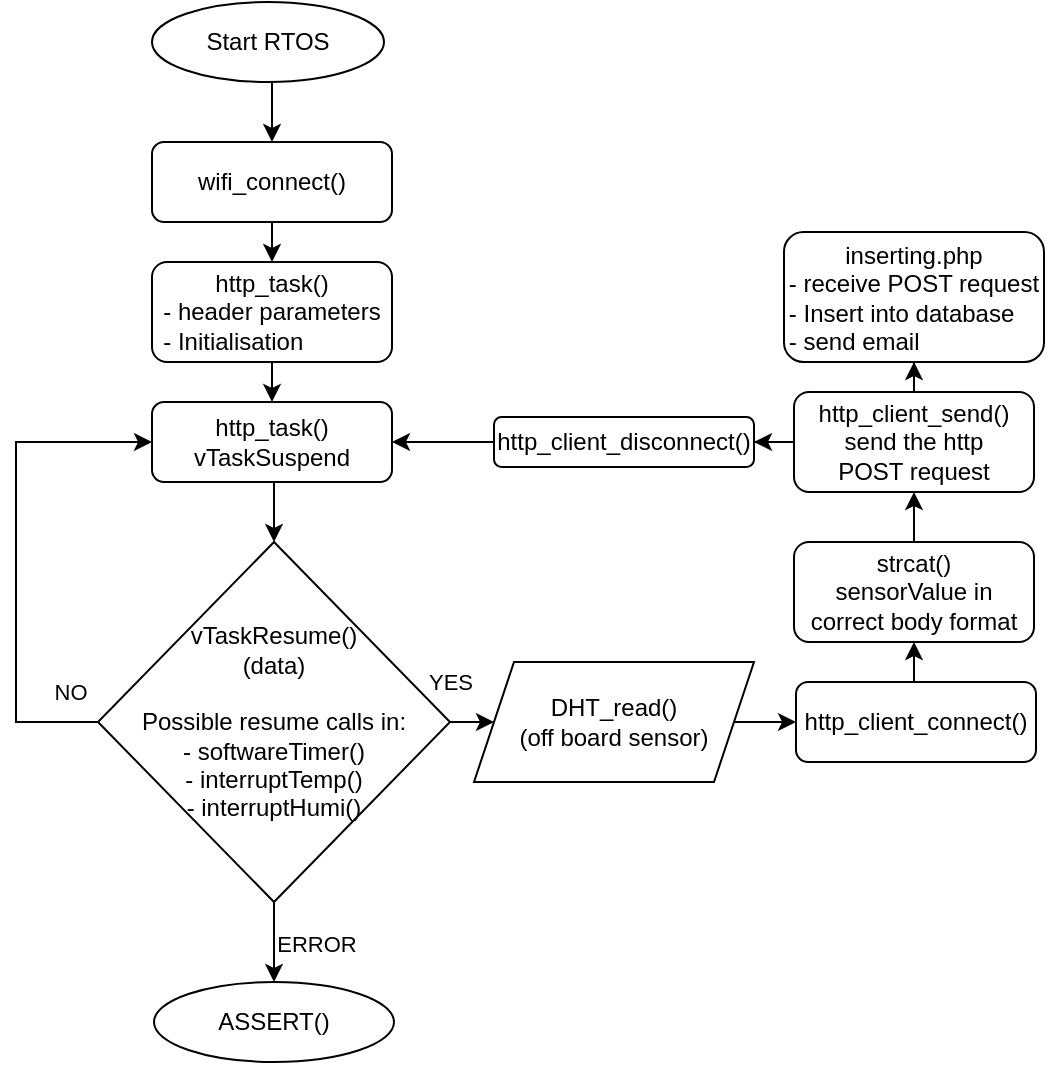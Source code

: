 <mxfile version="16.2.4" type="device"><diagram id="C5RBs43oDa-KdzZeNtuy" name="Page-1"><mxGraphModel dx="1426" dy="793" grid="1" gridSize="6" guides="1" tooltips="1" connect="1" arrows="1" fold="1" page="1" pageScale="1" pageWidth="827" pageHeight="1169" background="none" math="0" shadow="0"><root><mxCell id="WIyWlLk6GJQsqaUBKTNV-0"/><mxCell id="WIyWlLk6GJQsqaUBKTNV-1" parent="WIyWlLk6GJQsqaUBKTNV-0"/><mxCell id="JvvuqD6HOflO4Lanbodw-8" style="edgeStyle=orthogonalEdgeStyle;rounded=0;orthogonalLoop=1;jettySize=auto;html=1;exitX=0.5;exitY=1;exitDx=0;exitDy=0;entryX=0.5;entryY=0;entryDx=0;entryDy=0;" parent="WIyWlLk6GJQsqaUBKTNV-1" source="JvvuqD6HOflO4Lanbodw-0" target="JvvuqD6HOflO4Lanbodw-2" edge="1"><mxGeometry relative="1" as="geometry"/></mxCell><mxCell id="JvvuqD6HOflO4Lanbodw-0" value="wifi_connect()" style="rounded=1;whiteSpace=wrap;html=1;" parent="WIyWlLk6GJQsqaUBKTNV-1" vertex="1"><mxGeometry x="218" y="125" width="120" height="40" as="geometry"/></mxCell><mxCell id="JvvuqD6HOflO4Lanbodw-7" style="edgeStyle=orthogonalEdgeStyle;rounded=0;orthogonalLoop=1;jettySize=auto;html=1;exitX=0.5;exitY=1;exitDx=0;exitDy=0;entryX=0.5;entryY=0;entryDx=0;entryDy=0;" parent="WIyWlLk6GJQsqaUBKTNV-1" source="JvvuqD6HOflO4Lanbodw-1" target="JvvuqD6HOflO4Lanbodw-0" edge="1"><mxGeometry relative="1" as="geometry"/></mxCell><mxCell id="JvvuqD6HOflO4Lanbodw-1" value="Start RTOS" style="ellipse;whiteSpace=wrap;html=1;" parent="WIyWlLk6GJQsqaUBKTNV-1" vertex="1"><mxGeometry x="218" y="55" width="116" height="40" as="geometry"/></mxCell><mxCell id="JvvuqD6HOflO4Lanbodw-9" style="edgeStyle=orthogonalEdgeStyle;rounded=0;orthogonalLoop=1;jettySize=auto;html=1;exitX=0.5;exitY=1;exitDx=0;exitDy=0;entryX=0.5;entryY=0;entryDx=0;entryDy=0;" parent="WIyWlLk6GJQsqaUBKTNV-1" source="JvvuqD6HOflO4Lanbodw-2" target="JvvuqD6HOflO4Lanbodw-3" edge="1"><mxGeometry relative="1" as="geometry"/></mxCell><mxCell id="JvvuqD6HOflO4Lanbodw-2" value="http_task()&lt;br&gt;&lt;div style=&quot;text-align: left&quot;&gt;&lt;span&gt;- header parameters&lt;/span&gt;&lt;/div&gt;&lt;div style=&quot;text-align: left&quot;&gt;&lt;span&gt;- Initialisation&lt;/span&gt;&lt;/div&gt;" style="rounded=1;whiteSpace=wrap;html=1;" parent="WIyWlLk6GJQsqaUBKTNV-1" vertex="1"><mxGeometry x="218" y="185" width="120" height="50" as="geometry"/></mxCell><mxCell id="JvvuqD6HOflO4Lanbodw-10" style="edgeStyle=orthogonalEdgeStyle;rounded=0;orthogonalLoop=1;jettySize=auto;html=1;exitX=0.5;exitY=1;exitDx=0;exitDy=0;entryX=0.5;entryY=0;entryDx=0;entryDy=0;" parent="WIyWlLk6GJQsqaUBKTNV-1" source="JvvuqD6HOflO4Lanbodw-3" target="JvvuqD6HOflO4Lanbodw-4" edge="1"><mxGeometry relative="1" as="geometry"/></mxCell><mxCell id="JvvuqD6HOflO4Lanbodw-3" value="http_task()&lt;br&gt;&lt;div&gt;vTaskSuspend&lt;/div&gt;" style="rounded=1;whiteSpace=wrap;html=1;align=center;" parent="WIyWlLk6GJQsqaUBKTNV-1" vertex="1"><mxGeometry x="218" y="255" width="120" height="40" as="geometry"/></mxCell><mxCell id="JvvuqD6HOflO4Lanbodw-5" style="edgeStyle=orthogonalEdgeStyle;rounded=0;orthogonalLoop=1;jettySize=auto;html=1;exitX=0;exitY=0.5;exitDx=0;exitDy=0;entryX=0;entryY=0.5;entryDx=0;entryDy=0;" parent="WIyWlLk6GJQsqaUBKTNV-1" source="JvvuqD6HOflO4Lanbodw-4" target="JvvuqD6HOflO4Lanbodw-3" edge="1"><mxGeometry relative="1" as="geometry"><mxPoint x="140" y="285" as="targetPoint"/><Array as="points"><mxPoint x="150" y="415"/><mxPoint x="150" y="275"/></Array></mxGeometry></mxCell><mxCell id="JvvuqD6HOflO4Lanbodw-6" value="NO" style="edgeLabel;html=1;align=center;verticalAlign=middle;resizable=0;points=[];" parent="JvvuqD6HOflO4Lanbodw-5" vertex="1" connectable="0"><mxGeometry x="-0.889" y="1" relative="1" as="geometry"><mxPoint y="-16" as="offset"/></mxGeometry></mxCell><mxCell id="JvvuqD6HOflO4Lanbodw-16" value="" style="edgeStyle=orthogonalEdgeStyle;rounded=0;orthogonalLoop=1;jettySize=auto;html=1;" parent="WIyWlLk6GJQsqaUBKTNV-1" source="JvvuqD6HOflO4Lanbodw-4" target="JvvuqD6HOflO4Lanbodw-13" edge="1"><mxGeometry relative="1" as="geometry"/></mxCell><mxCell id="JvvuqD6HOflO4Lanbodw-17" value="YES" style="edgeLabel;html=1;align=center;verticalAlign=middle;resizable=0;points=[];" parent="JvvuqD6HOflO4Lanbodw-16" vertex="1" connectable="0"><mxGeometry x="0.433" y="-2" relative="1" as="geometry"><mxPoint y="-22" as="offset"/></mxGeometry></mxCell><mxCell id="JvvuqD6HOflO4Lanbodw-28" value="" style="edgeStyle=orthogonalEdgeStyle;rounded=0;orthogonalLoop=1;jettySize=auto;html=1;" parent="WIyWlLk6GJQsqaUBKTNV-1" source="JvvuqD6HOflO4Lanbodw-4" target="JvvuqD6HOflO4Lanbodw-27" edge="1"><mxGeometry relative="1" as="geometry"/></mxCell><mxCell id="JvvuqD6HOflO4Lanbodw-30" value="ERROR" style="edgeLabel;html=1;align=center;verticalAlign=middle;resizable=0;points=[];" parent="JvvuqD6HOflO4Lanbodw-28" vertex="1" connectable="0"><mxGeometry x="-0.48" relative="1" as="geometry"><mxPoint x="21" y="10" as="offset"/></mxGeometry></mxCell><mxCell id="JvvuqD6HOflO4Lanbodw-4" value="vTaskResume()&lt;br&gt;(data)&lt;br&gt;&lt;br&gt;Possible resume calls in:&lt;br&gt;- softwareTimer()&lt;br&gt;- interruptTemp()&lt;br&gt;- interruptHumi()" style="rhombus;whiteSpace=wrap;html=1;" parent="WIyWlLk6GJQsqaUBKTNV-1" vertex="1"><mxGeometry x="191" y="325" width="176" height="180" as="geometry"/></mxCell><mxCell id="JvvuqD6HOflO4Lanbodw-15" value="" style="edgeStyle=orthogonalEdgeStyle;rounded=0;orthogonalLoop=1;jettySize=auto;html=1;" parent="WIyWlLk6GJQsqaUBKTNV-1" source="JvvuqD6HOflO4Lanbodw-13" target="JvvuqD6HOflO4Lanbodw-14" edge="1"><mxGeometry relative="1" as="geometry"/></mxCell><mxCell id="JvvuqD6HOflO4Lanbodw-13" value="DHT_read()&lt;br&gt;(off board sensor)" style="shape=parallelogram;perimeter=parallelogramPerimeter;whiteSpace=wrap;html=1;fixedSize=1;" parent="WIyWlLk6GJQsqaUBKTNV-1" vertex="1"><mxGeometry x="379" y="385" width="140" height="60" as="geometry"/></mxCell><mxCell id="JvvuqD6HOflO4Lanbodw-21" style="edgeStyle=orthogonalEdgeStyle;rounded=0;orthogonalLoop=1;jettySize=auto;html=1;exitX=0.5;exitY=0;exitDx=0;exitDy=0;entryX=0.5;entryY=1;entryDx=0;entryDy=0;" parent="WIyWlLk6GJQsqaUBKTNV-1" source="JvvuqD6HOflO4Lanbodw-14" target="JvvuqD6HOflO4Lanbodw-18" edge="1"><mxGeometry relative="1" as="geometry"/></mxCell><mxCell id="JvvuqD6HOflO4Lanbodw-14" value="http_client_connect()" style="rounded=1;whiteSpace=wrap;html=1;" parent="WIyWlLk6GJQsqaUBKTNV-1" vertex="1"><mxGeometry x="540" y="395" width="120" height="40" as="geometry"/></mxCell><mxCell id="JvvuqD6HOflO4Lanbodw-20" value="" style="edgeStyle=orthogonalEdgeStyle;rounded=0;orthogonalLoop=1;jettySize=auto;html=1;" parent="WIyWlLk6GJQsqaUBKTNV-1" source="JvvuqD6HOflO4Lanbodw-18" target="JvvuqD6HOflO4Lanbodw-19" edge="1"><mxGeometry relative="1" as="geometry"/></mxCell><mxCell id="JvvuqD6HOflO4Lanbodw-18" value="strcat()&lt;br&gt;sensorValue in correct body format" style="rounded=1;whiteSpace=wrap;html=1;" parent="WIyWlLk6GJQsqaUBKTNV-1" vertex="1"><mxGeometry x="539" y="325" width="120" height="50" as="geometry"/></mxCell><mxCell id="JvvuqD6HOflO4Lanbodw-23" value="" style="edgeStyle=orthogonalEdgeStyle;rounded=0;orthogonalLoop=1;jettySize=auto;html=1;" parent="WIyWlLk6GJQsqaUBKTNV-1" source="JvvuqD6HOflO4Lanbodw-19" target="JvvuqD6HOflO4Lanbodw-22" edge="1"><mxGeometry relative="1" as="geometry"/></mxCell><mxCell id="JvvuqD6HOflO4Lanbodw-32" value="" style="edgeStyle=orthogonalEdgeStyle;rounded=0;orthogonalLoop=1;jettySize=auto;html=1;" parent="WIyWlLk6GJQsqaUBKTNV-1" source="JvvuqD6HOflO4Lanbodw-19" target="JvvuqD6HOflO4Lanbodw-31" edge="1"><mxGeometry relative="1" as="geometry"/></mxCell><mxCell id="JvvuqD6HOflO4Lanbodw-19" value="http_client_send()&lt;br&gt;send the http &lt;br&gt;POST request" style="whiteSpace=wrap;html=1;rounded=1;" parent="WIyWlLk6GJQsqaUBKTNV-1" vertex="1"><mxGeometry x="539" y="250" width="120" height="50" as="geometry"/></mxCell><mxCell id="JvvuqD6HOflO4Lanbodw-26" style="edgeStyle=orthogonalEdgeStyle;rounded=0;orthogonalLoop=1;jettySize=auto;html=1;exitX=0;exitY=0.5;exitDx=0;exitDy=0;entryX=1;entryY=0.5;entryDx=0;entryDy=0;" parent="WIyWlLk6GJQsqaUBKTNV-1" source="JvvuqD6HOflO4Lanbodw-22" target="JvvuqD6HOflO4Lanbodw-3" edge="1"><mxGeometry relative="1" as="geometry"/></mxCell><mxCell id="JvvuqD6HOflO4Lanbodw-22" value="http_client_disconnect()" style="whiteSpace=wrap;html=1;rounded=1;" parent="WIyWlLk6GJQsqaUBKTNV-1" vertex="1"><mxGeometry x="389" y="262.5" width="130" height="25" as="geometry"/></mxCell><mxCell id="JvvuqD6HOflO4Lanbodw-27" value="ASSERT()" style="ellipse;whiteSpace=wrap;html=1;" parent="WIyWlLk6GJQsqaUBKTNV-1" vertex="1"><mxGeometry x="219" y="545" width="120" height="40" as="geometry"/></mxCell><mxCell id="JvvuqD6HOflO4Lanbodw-31" value="inserting.php&lt;br&gt;&lt;div style=&quot;text-align: left&quot;&gt;&lt;span&gt;- receive POST request&lt;/span&gt;&lt;/div&gt;&lt;div style=&quot;text-align: left&quot;&gt;&lt;span&gt;- Insert into database&lt;/span&gt;&lt;/div&gt;&lt;div style=&quot;text-align: left&quot;&gt;&lt;span&gt;- send email&lt;/span&gt;&lt;/div&gt;" style="whiteSpace=wrap;html=1;rounded=1;" parent="WIyWlLk6GJQsqaUBKTNV-1" vertex="1"><mxGeometry x="534" y="170" width="130" height="65" as="geometry"/></mxCell></root></mxGraphModel></diagram></mxfile>
